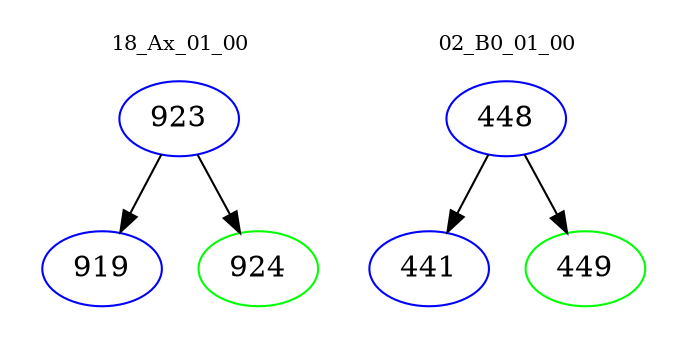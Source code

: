 digraph{
subgraph cluster_0 {
color = white
label = "18_Ax_01_00";
fontsize=10;
T0_923 [label="923", color="blue"]
T0_923 -> T0_919 [color="black"]
T0_919 [label="919", color="blue"]
T0_923 -> T0_924 [color="black"]
T0_924 [label="924", color="green"]
}
subgraph cluster_1 {
color = white
label = "02_B0_01_00";
fontsize=10;
T1_448 [label="448", color="blue"]
T1_448 -> T1_441 [color="black"]
T1_441 [label="441", color="blue"]
T1_448 -> T1_449 [color="black"]
T1_449 [label="449", color="green"]
}
}
